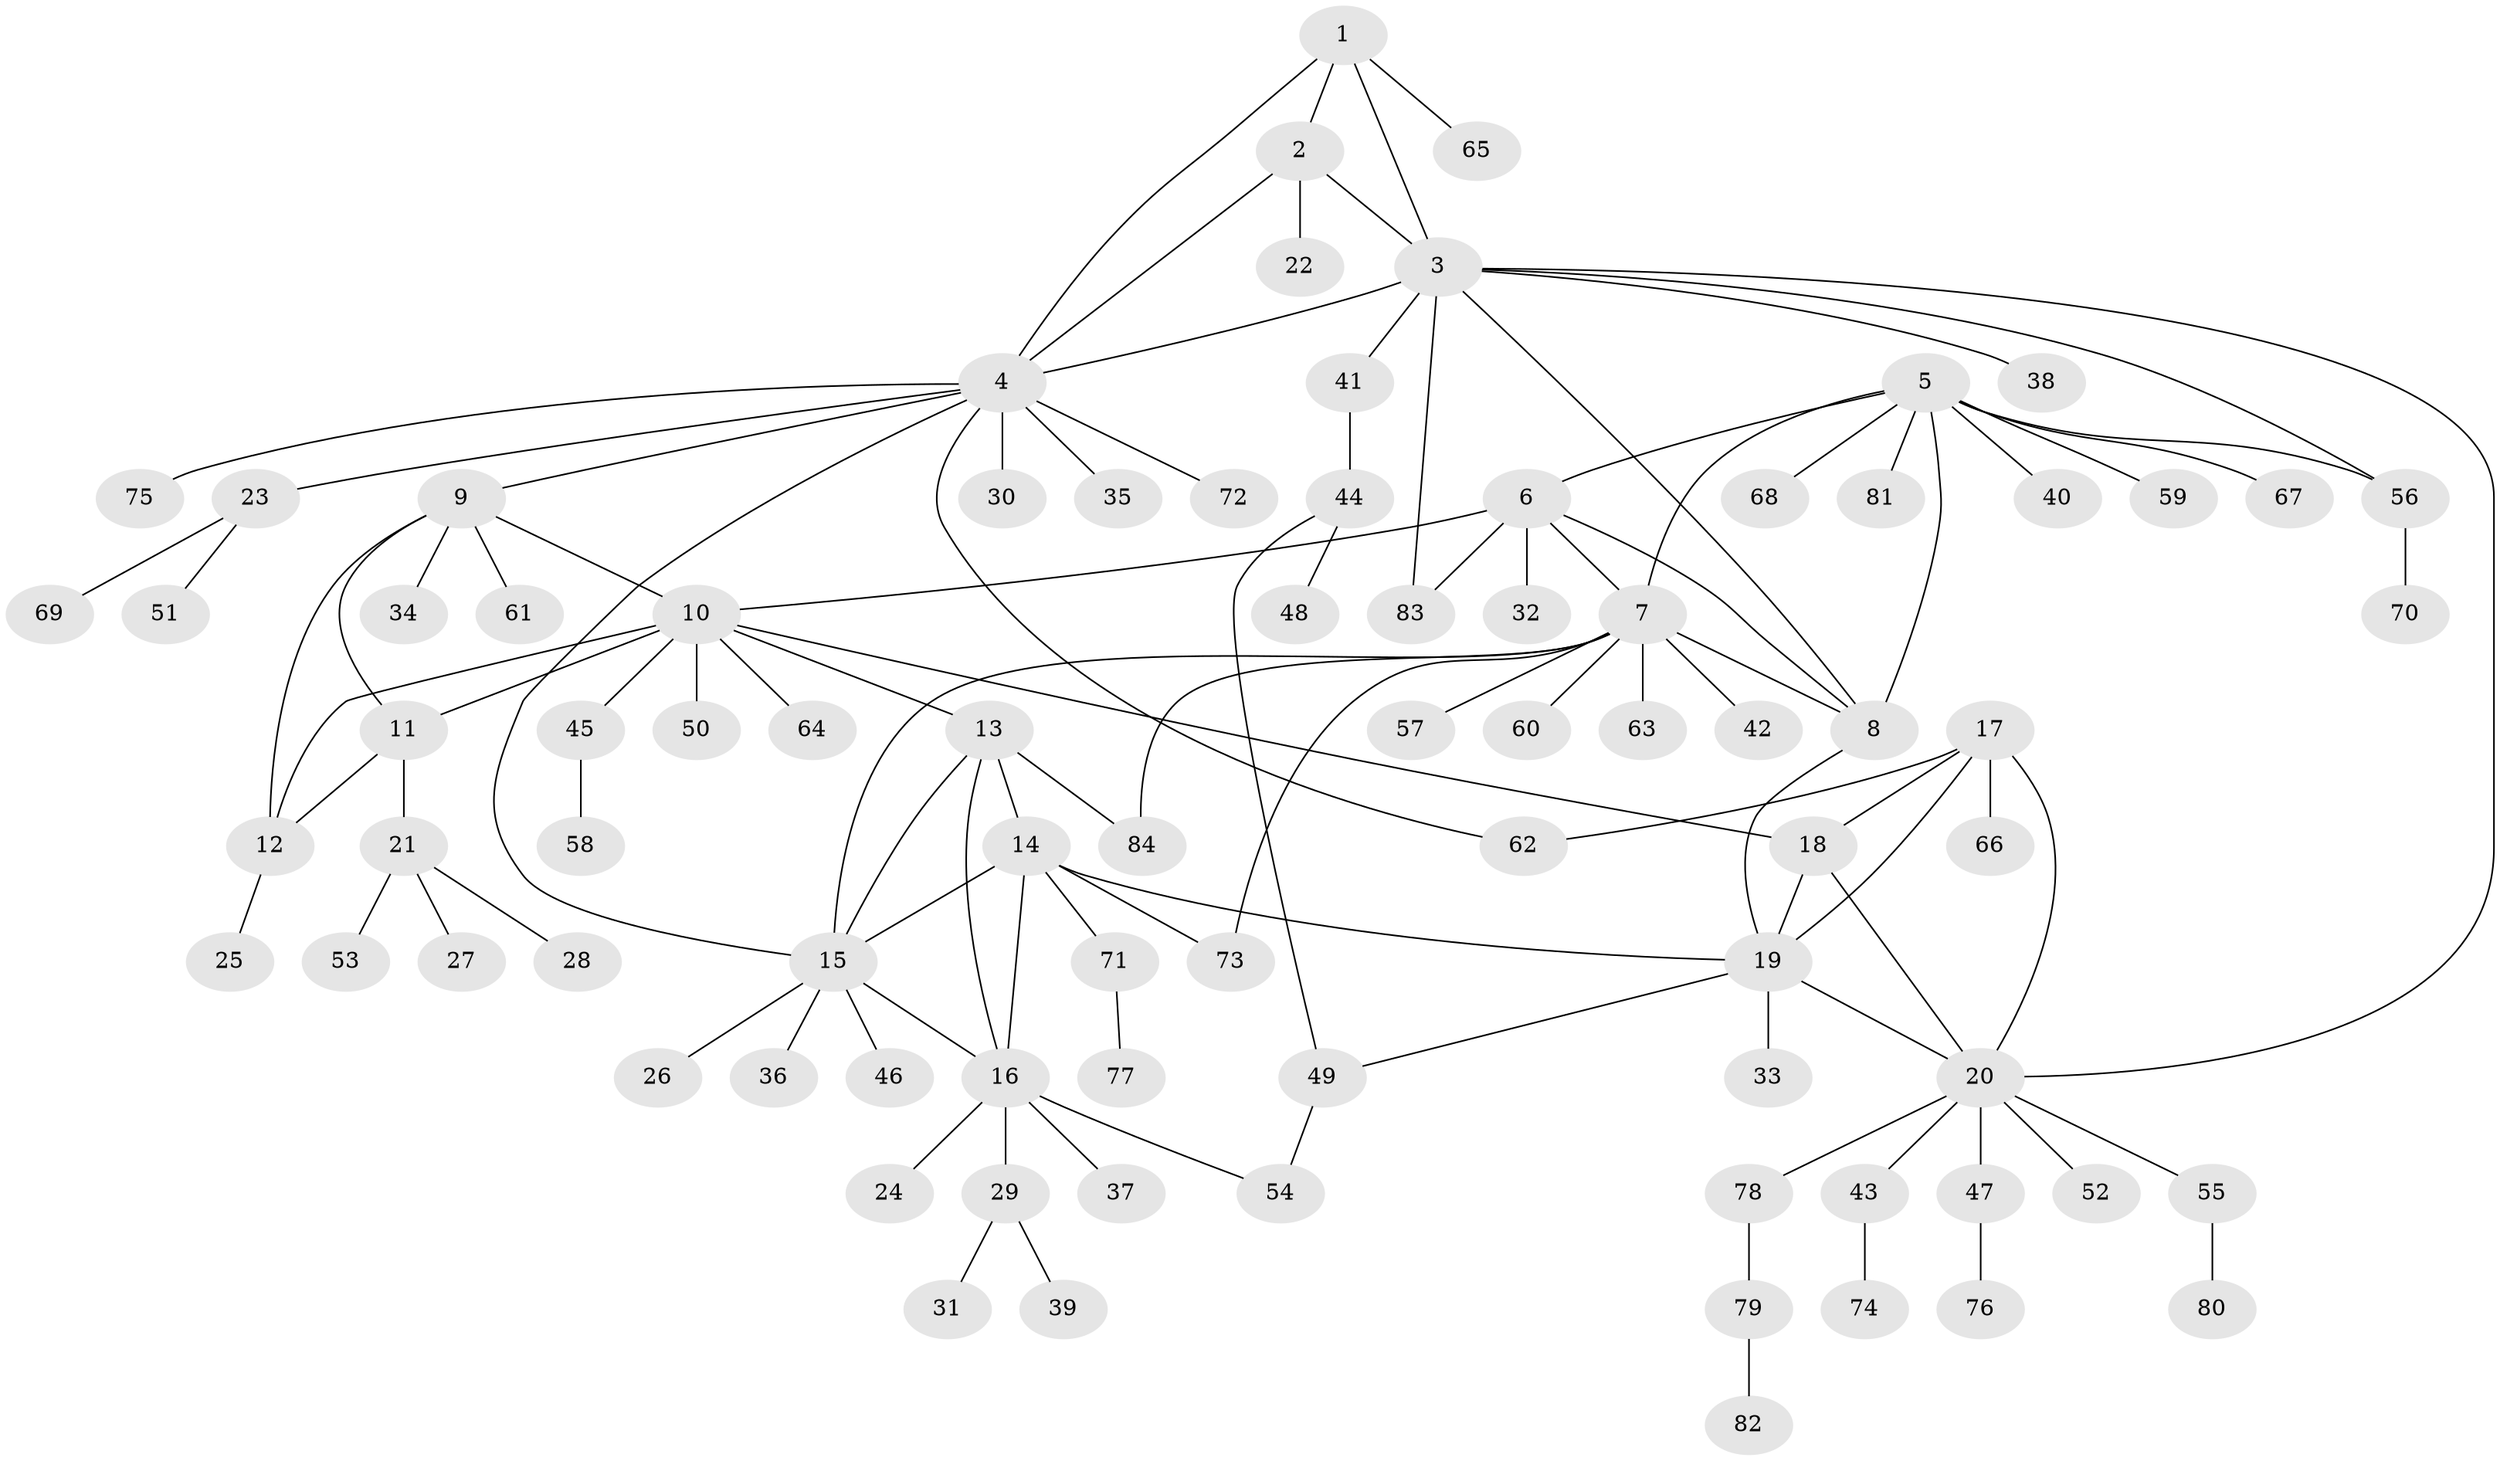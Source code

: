 // coarse degree distribution, {3: 0.06060606060606061, 5: 0.09090909090909091, 4: 0.030303030303030304, 1: 0.6363636363636364, 7: 0.09090909090909091, 11: 0.030303030303030304, 2: 0.06060606060606061}
// Generated by graph-tools (version 1.1) at 2025/59/03/04/25 21:59:03]
// undirected, 84 vertices, 111 edges
graph export_dot {
graph [start="1"]
  node [color=gray90,style=filled];
  1;
  2;
  3;
  4;
  5;
  6;
  7;
  8;
  9;
  10;
  11;
  12;
  13;
  14;
  15;
  16;
  17;
  18;
  19;
  20;
  21;
  22;
  23;
  24;
  25;
  26;
  27;
  28;
  29;
  30;
  31;
  32;
  33;
  34;
  35;
  36;
  37;
  38;
  39;
  40;
  41;
  42;
  43;
  44;
  45;
  46;
  47;
  48;
  49;
  50;
  51;
  52;
  53;
  54;
  55;
  56;
  57;
  58;
  59;
  60;
  61;
  62;
  63;
  64;
  65;
  66;
  67;
  68;
  69;
  70;
  71;
  72;
  73;
  74;
  75;
  76;
  77;
  78;
  79;
  80;
  81;
  82;
  83;
  84;
  1 -- 2;
  1 -- 3;
  1 -- 4;
  1 -- 65;
  2 -- 3;
  2 -- 4;
  2 -- 22;
  3 -- 4;
  3 -- 8;
  3 -- 20;
  3 -- 38;
  3 -- 41;
  3 -- 56;
  3 -- 83;
  4 -- 9;
  4 -- 15;
  4 -- 23;
  4 -- 30;
  4 -- 35;
  4 -- 62;
  4 -- 72;
  4 -- 75;
  5 -- 6;
  5 -- 7;
  5 -- 8;
  5 -- 40;
  5 -- 56;
  5 -- 59;
  5 -- 67;
  5 -- 68;
  5 -- 81;
  6 -- 7;
  6 -- 8;
  6 -- 10;
  6 -- 32;
  6 -- 83;
  7 -- 8;
  7 -- 15;
  7 -- 42;
  7 -- 57;
  7 -- 60;
  7 -- 63;
  7 -- 73;
  7 -- 84;
  8 -- 19;
  9 -- 10;
  9 -- 11;
  9 -- 12;
  9 -- 34;
  9 -- 61;
  10 -- 11;
  10 -- 12;
  10 -- 13;
  10 -- 18;
  10 -- 45;
  10 -- 50;
  10 -- 64;
  11 -- 12;
  11 -- 21;
  12 -- 25;
  13 -- 14;
  13 -- 15;
  13 -- 16;
  13 -- 84;
  14 -- 15;
  14 -- 16;
  14 -- 19;
  14 -- 71;
  14 -- 73;
  15 -- 16;
  15 -- 26;
  15 -- 36;
  15 -- 46;
  16 -- 24;
  16 -- 29;
  16 -- 37;
  16 -- 54;
  17 -- 18;
  17 -- 19;
  17 -- 20;
  17 -- 62;
  17 -- 66;
  18 -- 19;
  18 -- 20;
  19 -- 20;
  19 -- 33;
  19 -- 49;
  20 -- 43;
  20 -- 47;
  20 -- 52;
  20 -- 55;
  20 -- 78;
  21 -- 27;
  21 -- 28;
  21 -- 53;
  23 -- 51;
  23 -- 69;
  29 -- 31;
  29 -- 39;
  41 -- 44;
  43 -- 74;
  44 -- 48;
  44 -- 49;
  45 -- 58;
  47 -- 76;
  49 -- 54;
  55 -- 80;
  56 -- 70;
  71 -- 77;
  78 -- 79;
  79 -- 82;
}
